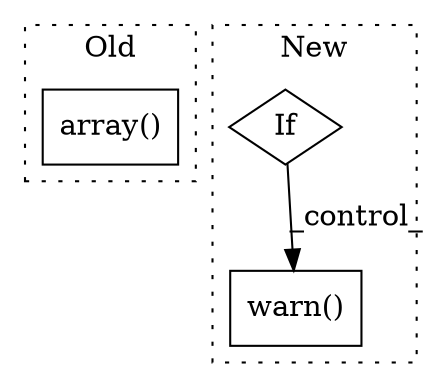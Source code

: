 digraph G {
subgraph cluster0 {
1 [label="array()" a="75" s="1366,1395" l="10,1" shape="box"];
label = "Old";
style="dotted";
}
subgraph cluster1 {
2 [label="warn()" a="75" s="1170,1308" l="27,10" shape="box"];
3 [label="If" a="96" s="1146" l="3" shape="diamond"];
label = "New";
style="dotted";
}
3 -> 2 [label="_control_"];
}